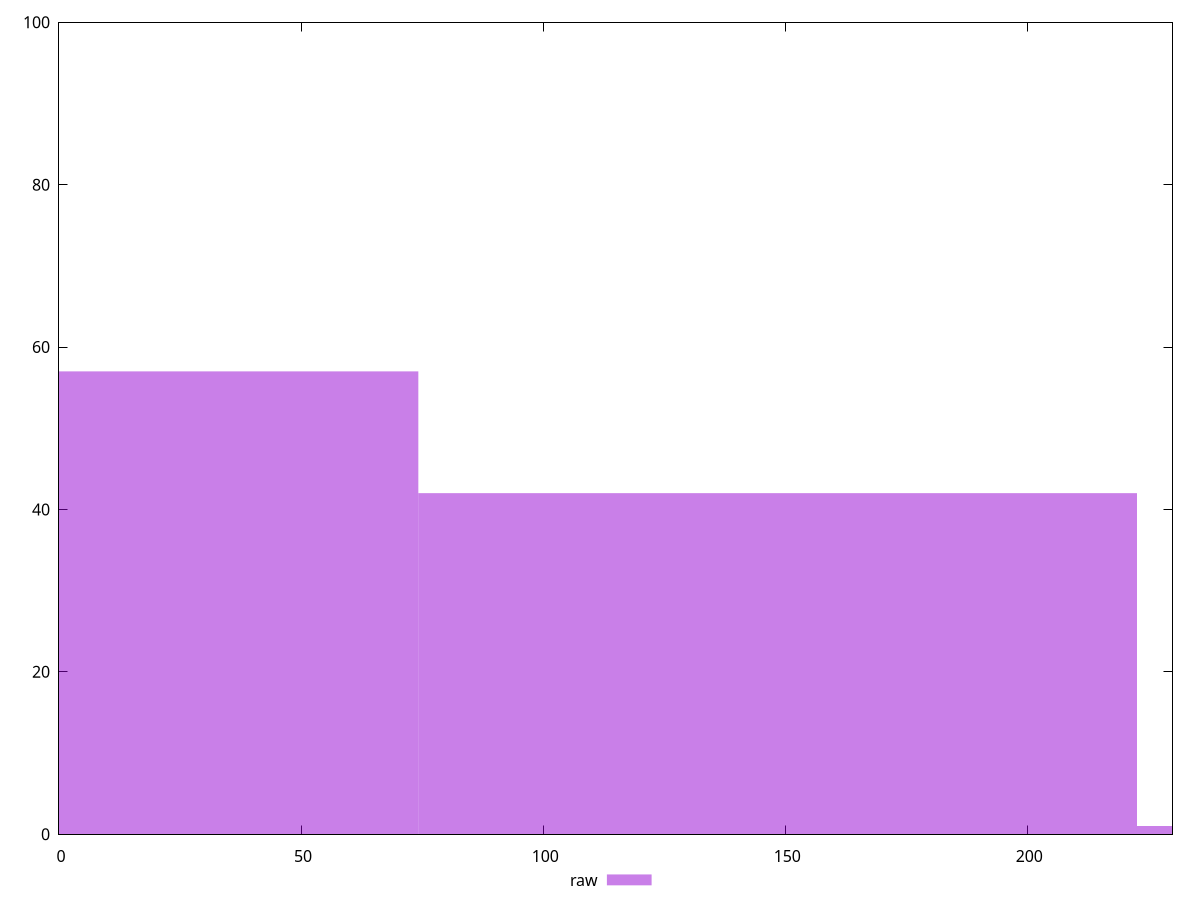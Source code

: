 reset

$raw <<EOF
148.44505129548088 42
0 57
296.89010259096176 1
EOF

set key outside below
set boxwidth 148.44505129548088
set xrange [0:230]
set yrange [0:100]
set trange [0:100]
set style fill transparent solid 0.5 noborder
set terminal svg size 640, 490 enhanced background rgb 'white'
set output "report_00026_2021-02-22T21:38:55.199Z/unused-css-rules/samples/pages/raw/histogram.svg"

plot $raw title "raw" with boxes

reset
